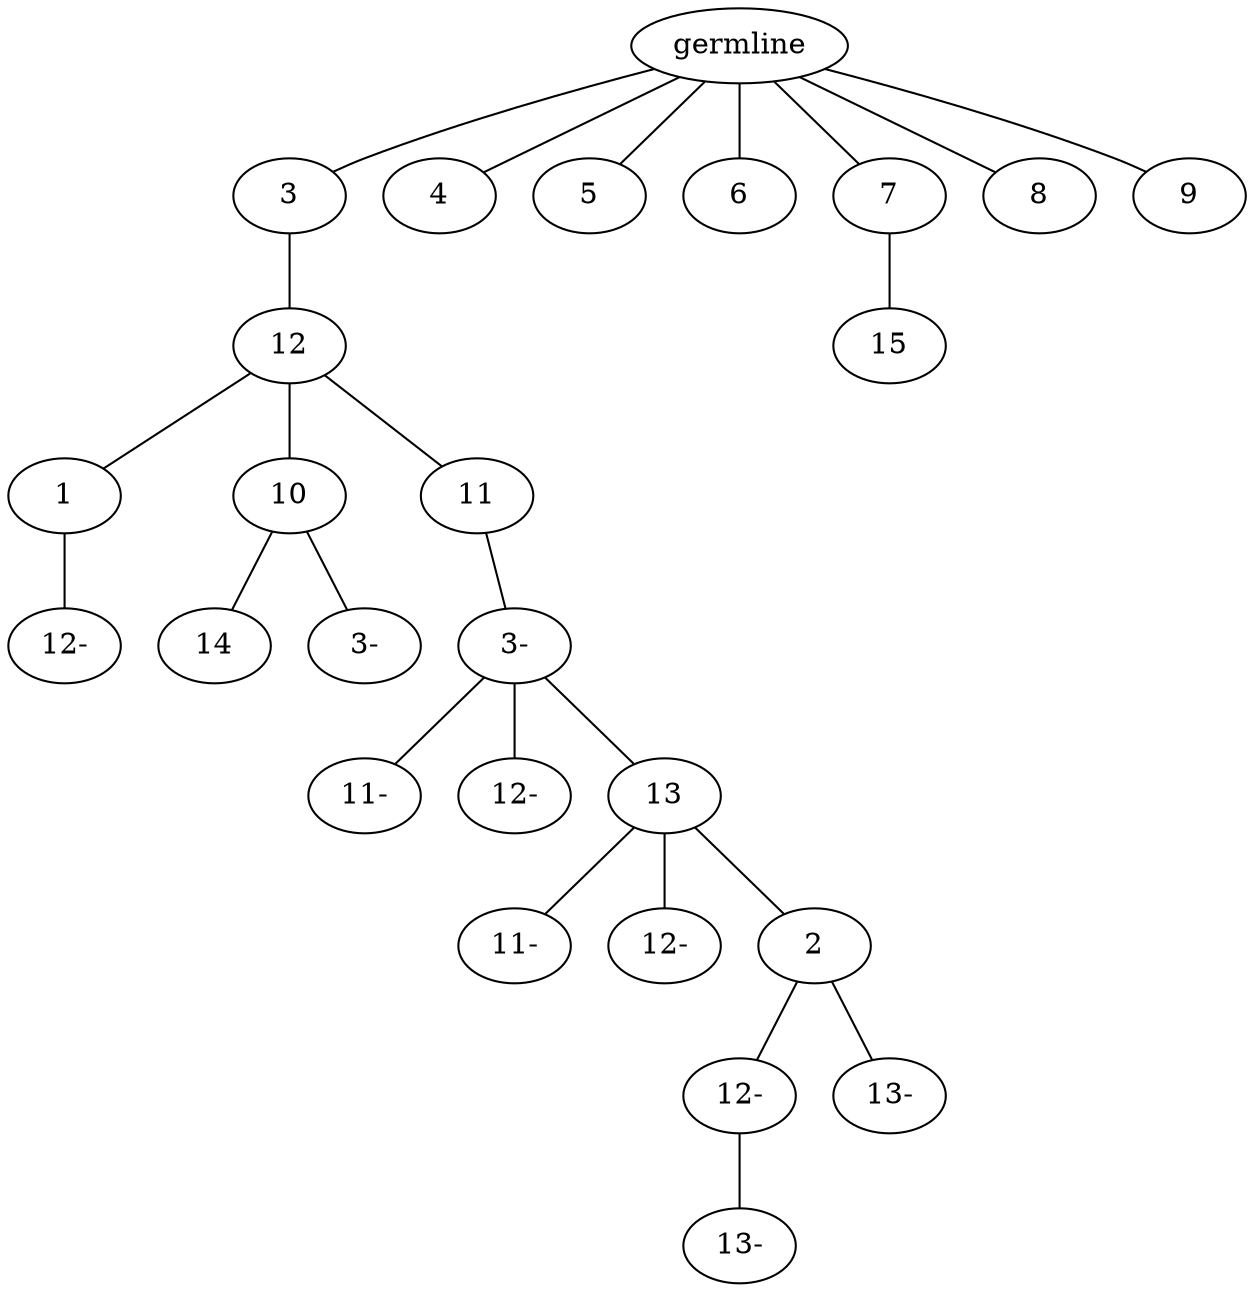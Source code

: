 graph tree {
    "139944884785360" [label="germline"];
    "139944884787712" [label="3"];
    "139944884785744" [label="12"];
    "139944884787568" [label="1"];
    "139944884788288" [label="12-"];
    "139944884786176" [label="10"];
    "139944884787856" [label="14"];
    "139944884785696" [label="3-"];
    "139944884785600" [label="11"];
    "139944884786608" [label="3-"];
    "139944884785264" [label="11-"];
    "139944884786656" [label="12-"];
    "139944884786128" [label="13"];
    "139944884764432" [label="11-"];
    "139944884761216" [label="12-"];
    "139944884761360" [label="2"];
    "139944884762128" [label="12-"];
    "139944884763472" [label="13-"];
    "139944884761168" [label="13-"];
    "139944884786992" [label="4"];
    "139944884786272" [label="5"];
    "139944884787952" [label="6"];
    "139944884787088" [label="7"];
    "139944884785984" [label="15"];
    "139944884785792" [label="8"];
    "139944884786512" [label="9"];
    "139944884785360" -- "139944884787712";
    "139944884785360" -- "139944884786992";
    "139944884785360" -- "139944884786272";
    "139944884785360" -- "139944884787952";
    "139944884785360" -- "139944884787088";
    "139944884785360" -- "139944884785792";
    "139944884785360" -- "139944884786512";
    "139944884787712" -- "139944884785744";
    "139944884785744" -- "139944884787568";
    "139944884785744" -- "139944884786176";
    "139944884785744" -- "139944884785600";
    "139944884787568" -- "139944884788288";
    "139944884786176" -- "139944884787856";
    "139944884786176" -- "139944884785696";
    "139944884785600" -- "139944884786608";
    "139944884786608" -- "139944884785264";
    "139944884786608" -- "139944884786656";
    "139944884786608" -- "139944884786128";
    "139944884786128" -- "139944884764432";
    "139944884786128" -- "139944884761216";
    "139944884786128" -- "139944884761360";
    "139944884761360" -- "139944884762128";
    "139944884761360" -- "139944884761168";
    "139944884762128" -- "139944884763472";
    "139944884787088" -- "139944884785984";
}
